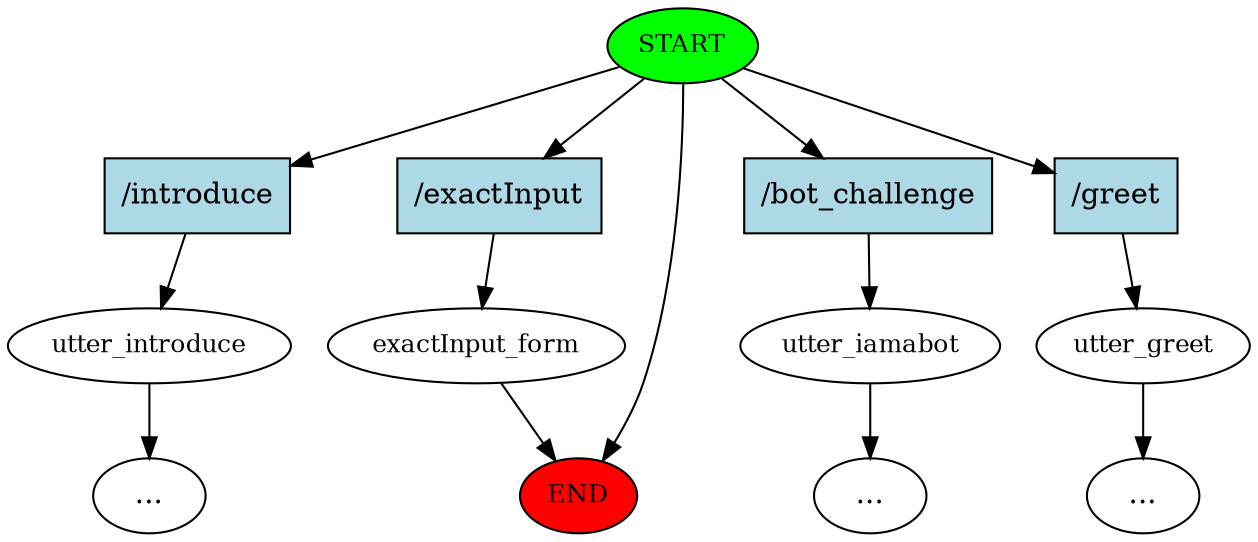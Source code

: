 digraph  {
0 [class="start active", fillcolor=green, fontsize=12, label=START, style=filled];
"-1" [class=end, fillcolor=red, fontsize=12, label=END, style=filled];
1 [class="", fontsize=12, label=utter_introduce];
"-3" [class=ellipsis, label="..."];
2 [class="", fontsize=12, label=utter_iamabot];
"-4" [class=ellipsis, label="..."];
3 [class="", fontsize=12, label=utter_greet];
"-5" [class=ellipsis, label="..."];
4 [class="active dashed", fontsize=12, label=exactInput_form];
7 [class=intent, fillcolor=lightblue, label="/introduce", shape=rect, style=filled];
8 [class=intent, fillcolor=lightblue, label="/bot_challenge", shape=rect, style=filled];
9 [class=intent, fillcolor=lightblue, label="/greet", shape=rect, style=filled];
10 [class="intent active", fillcolor=lightblue, label="/exactInput", shape=rect, style=filled];
0 -> "-1"  [class="", key=NONE, label=""];
0 -> 7  [class="", key=0];
0 -> 8  [class="", key=0];
0 -> 9  [class="", key=0];
0 -> 10  [class=active, key=0];
1 -> "-3"  [class="", key=NONE, label=""];
2 -> "-4"  [class="", key=NONE, label=""];
3 -> "-5"  [class="", key=NONE, label=""];
4 -> "-1"  [class="", key=NONE, label=""];
7 -> 1  [class="", key=0];
8 -> 2  [class="", key=0];
9 -> 3  [class="", key=0];
10 -> 4  [class=active, key=0];
}
